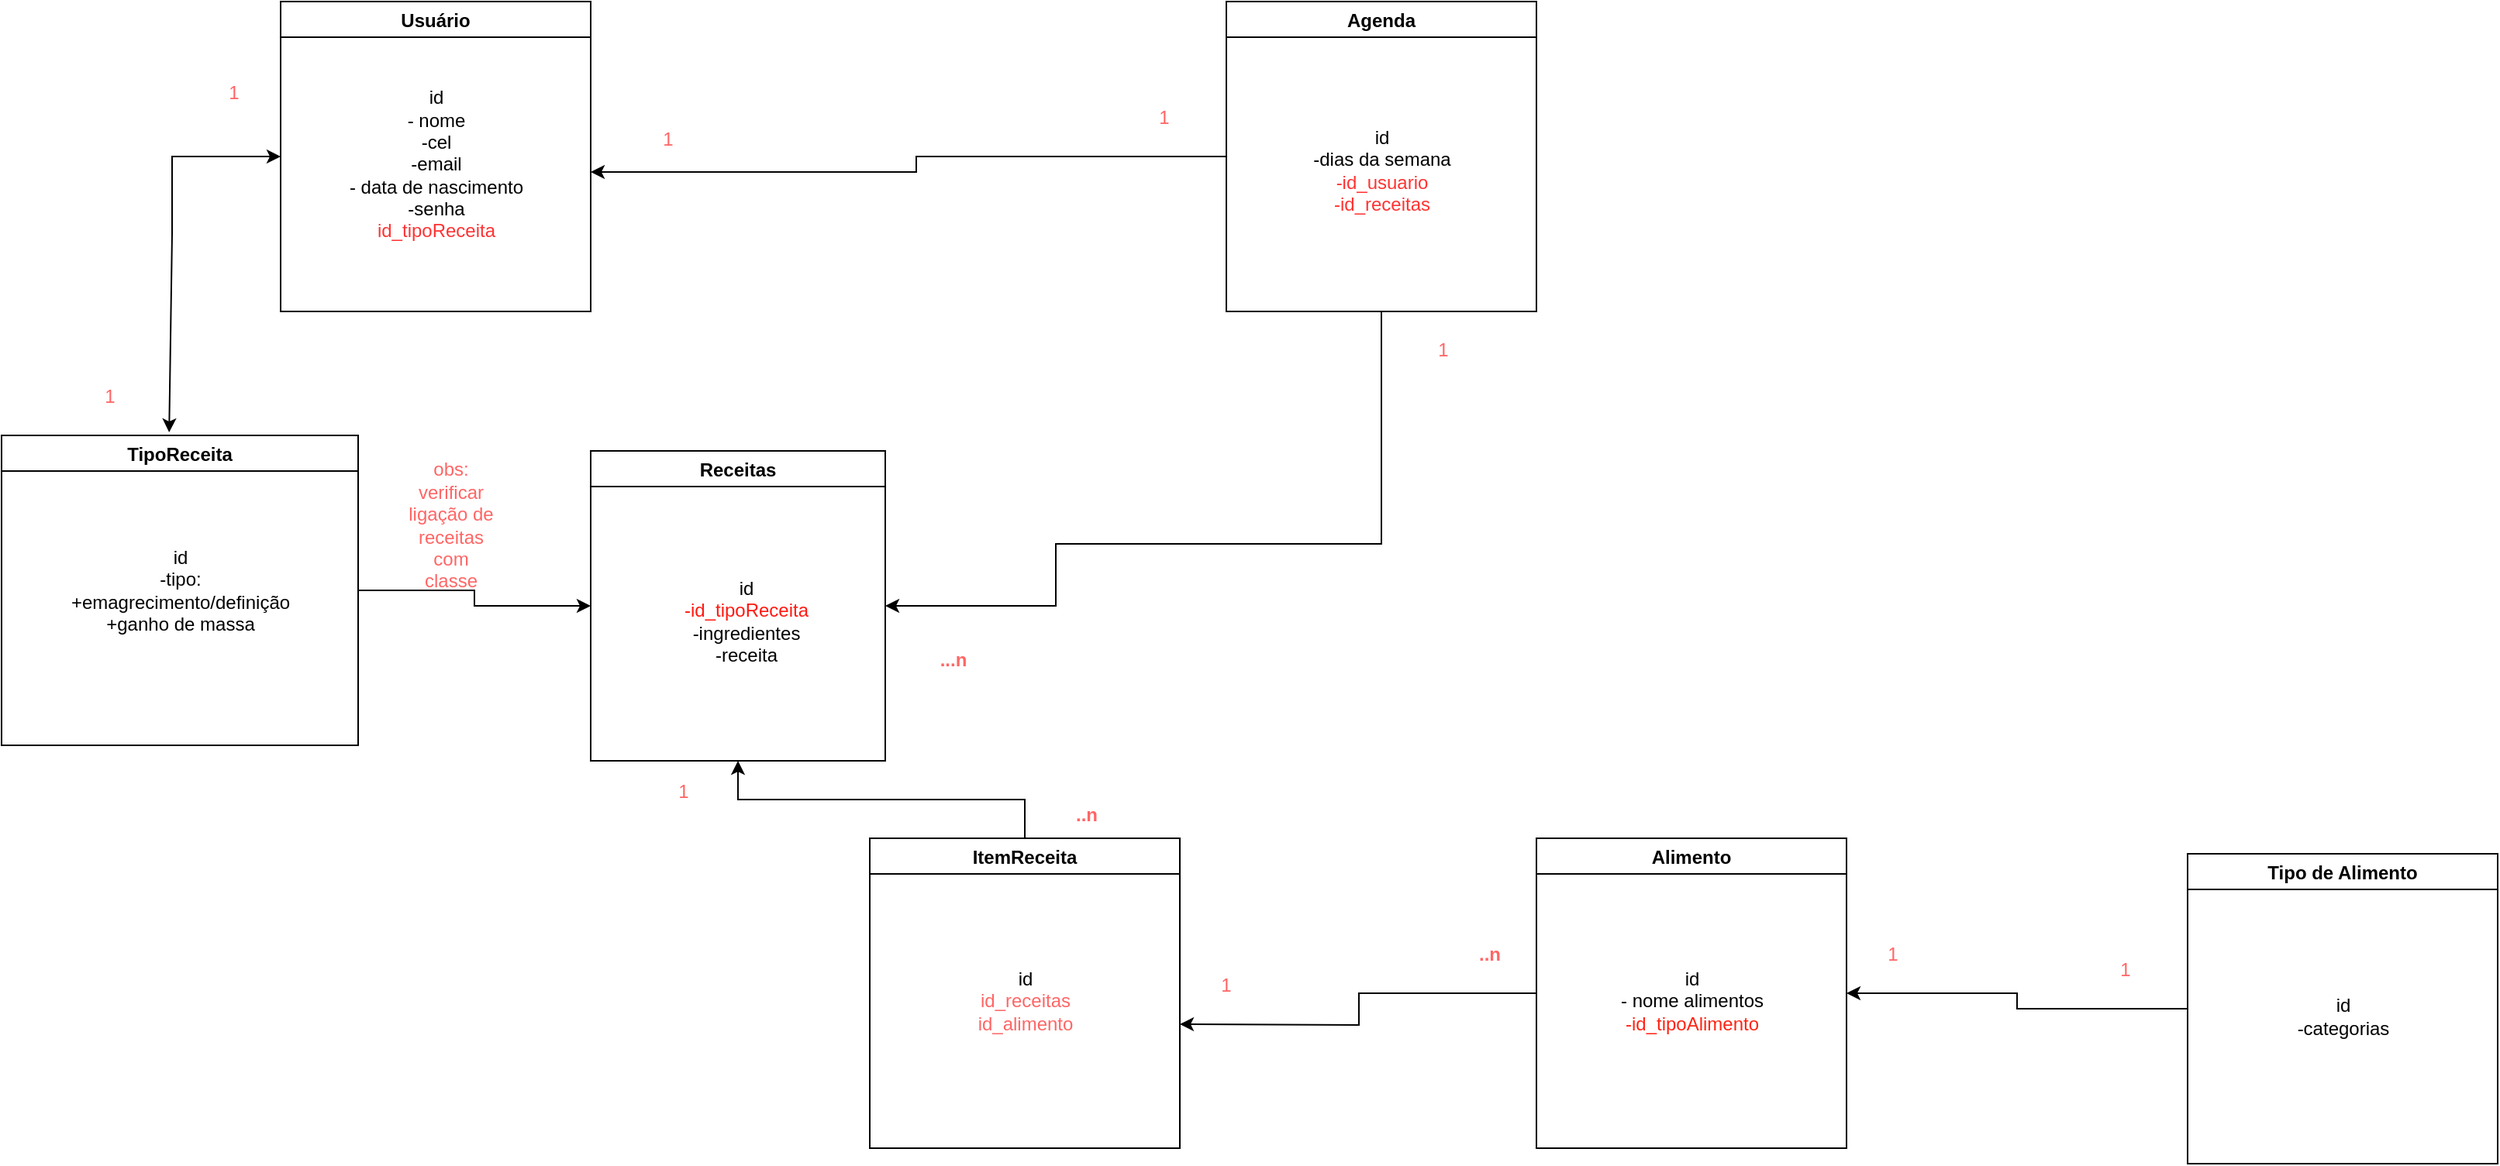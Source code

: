 <mxfile version="20.8.1" type="device"><diagram id="D7TlFocIKVH5g727k0Tv" name="Página-1"><mxGraphModel dx="2117" dy="587" grid="1" gridSize="10" guides="1" tooltips="1" connect="1" arrows="1" fold="1" page="1" pageScale="1" pageWidth="827" pageHeight="1169" math="0" shadow="0"><root><mxCell id="0"/><mxCell id="1" parent="0"/><mxCell id="6_ywHrAEWiwWeD_JIyDd-3" value="Usuário" style="swimlane;" parent="1" vertex="1"><mxGeometry x="10" y="90" width="200" height="200" as="geometry"/></mxCell><mxCell id="6_ywHrAEWiwWeD_JIyDd-18" value="id&lt;br&gt;- nome&lt;br&gt;-cel&lt;br&gt;-email&lt;br&gt;- data de nascimento&lt;br&gt;-senha&lt;br&gt;&lt;font color=&quot;#ff3333&quot;&gt;id_tipoReceita&lt;/font&gt;" style="text;html=1;align=center;verticalAlign=middle;resizable=0;points=[];autosize=1;strokeColor=none;fillColor=none;" parent="6_ywHrAEWiwWeD_JIyDd-3" vertex="1"><mxGeometry x="30" y="50" width="140" height="110" as="geometry"/></mxCell><mxCell id="nTeTr6HZC3SeChWBtJJ--24" style="edgeStyle=orthogonalEdgeStyle;rounded=0;orthogonalLoop=1;jettySize=auto;html=1;fontColor=#FF6666;" parent="1" source="6_ywHrAEWiwWeD_JIyDd-4" edge="1"><mxGeometry relative="1" as="geometry"><mxPoint x="590" y="750" as="targetPoint"/></mxGeometry></mxCell><mxCell id="6_ywHrAEWiwWeD_JIyDd-4" value="Alimento" style="swimlane;" parent="1" vertex="1"><mxGeometry x="820" y="630" width="200" height="200" as="geometry"/></mxCell><mxCell id="6_ywHrAEWiwWeD_JIyDd-21" value="id&lt;br&gt;- nome alimentos&lt;br&gt;&lt;font color=&quot;#ff2414&quot;&gt;-id_tipoAlimento&lt;/font&gt;" style="text;html=1;align=center;verticalAlign=middle;resizable=0;points=[];autosize=1;strokeColor=none;fillColor=none;" parent="6_ywHrAEWiwWeD_JIyDd-4" vertex="1"><mxGeometry x="40" y="75" width="120" height="60" as="geometry"/></mxCell><mxCell id="nTeTr6HZC3SeChWBtJJ--11" style="edgeStyle=orthogonalEdgeStyle;rounded=0;orthogonalLoop=1;jettySize=auto;html=1;entryX=1;entryY=0.5;entryDx=0;entryDy=0;fontColor=#FF6666;" parent="1" source="6_ywHrAEWiwWeD_JIyDd-5" target="6_ywHrAEWiwWeD_JIyDd-4" edge="1"><mxGeometry relative="1" as="geometry"/></mxCell><mxCell id="6_ywHrAEWiwWeD_JIyDd-5" value="Tipo de Alimento" style="swimlane;" parent="1" vertex="1"><mxGeometry x="1240" y="640" width="200" height="200" as="geometry"/></mxCell><mxCell id="6_ywHrAEWiwWeD_JIyDd-22" value="id&lt;br&gt;-categorias" style="text;html=1;align=center;verticalAlign=middle;resizable=0;points=[];autosize=1;strokeColor=none;fillColor=none;" parent="6_ywHrAEWiwWeD_JIyDd-5" vertex="1"><mxGeometry x="60" y="85" width="80" height="40" as="geometry"/></mxCell><mxCell id="6_ywHrAEWiwWeD_JIyDd-6" value="Receitas" style="swimlane;" parent="1" vertex="1"><mxGeometry x="210" y="380" width="190" height="200" as="geometry"/></mxCell><mxCell id="6_ywHrAEWiwWeD_JIyDd-23" value="id&lt;br&gt;&lt;font color=&quot;#ff1a12&quot;&gt;-id_tipoReceita&lt;/font&gt;&lt;br&gt;-ingredientes&lt;br&gt;-receita" style="text;html=1;align=center;verticalAlign=middle;resizable=0;points=[];autosize=1;strokeColor=none;fillColor=none;rotation=0;" parent="6_ywHrAEWiwWeD_JIyDd-6" vertex="1"><mxGeometry x="50" y="75" width="100" height="70" as="geometry"/></mxCell><mxCell id="nTeTr6HZC3SeChWBtJJ--1" style="edgeStyle=orthogonalEdgeStyle;rounded=0;orthogonalLoop=1;jettySize=auto;html=1;entryX=0;entryY=0.5;entryDx=0;entryDy=0;" parent="1" source="6_ywHrAEWiwWeD_JIyDd-7" target="6_ywHrAEWiwWeD_JIyDd-6" edge="1"><mxGeometry relative="1" as="geometry"/></mxCell><mxCell id="6_ywHrAEWiwWeD_JIyDd-7" value="TipoReceita" style="swimlane;" parent="1" vertex="1"><mxGeometry x="-170" y="370" width="230" height="200" as="geometry"/></mxCell><mxCell id="6_ywHrAEWiwWeD_JIyDd-20" value="id&lt;br&gt;-tipo:&lt;br&gt;+emagrecimento/definição&lt;br&gt;+ganho de massa" style="text;html=1;align=center;verticalAlign=middle;resizable=0;points=[];autosize=1;strokeColor=none;fillColor=none;" parent="6_ywHrAEWiwWeD_JIyDd-7" vertex="1"><mxGeometry x="35" y="65" width="160" height="70" as="geometry"/></mxCell><mxCell id="6_ywHrAEWiwWeD_JIyDd-16" value="" style="endArrow=classic;startArrow=classic;html=1;rounded=0;exitX=0.47;exitY=-0.01;exitDx=0;exitDy=0;exitPerimeter=0;entryX=0;entryY=0.5;entryDx=0;entryDy=0;" parent="1" source="6_ywHrAEWiwWeD_JIyDd-7" target="6_ywHrAEWiwWeD_JIyDd-3" edge="1"><mxGeometry width="50" height="50" relative="1" as="geometry"><mxPoint x="-60" y="350" as="sourcePoint"/><mxPoint x="60" y="210" as="targetPoint"/><Array as="points"><mxPoint x="-60" y="240"/><mxPoint x="-60" y="190"/><mxPoint x="-30" y="190"/></Array></mxGeometry></mxCell><mxCell id="nTeTr6HZC3SeChWBtJJ--12" style="edgeStyle=orthogonalEdgeStyle;rounded=0;orthogonalLoop=1;jettySize=auto;html=1;fontColor=#FF6666;" parent="1" source="d7v8gahmsihjQqHvH5PN-1" edge="1"><mxGeometry relative="1" as="geometry"><mxPoint x="210" y="200" as="targetPoint"/><Array as="points"><mxPoint x="420" y="190"/><mxPoint x="420" y="200"/></Array></mxGeometry></mxCell><mxCell id="nTeTr6HZC3SeChWBtJJ--13" style="edgeStyle=orthogonalEdgeStyle;rounded=0;orthogonalLoop=1;jettySize=auto;html=1;entryX=1;entryY=0.5;entryDx=0;entryDy=0;fontColor=#FF6666;" parent="1" source="d7v8gahmsihjQqHvH5PN-1" target="6_ywHrAEWiwWeD_JIyDd-6" edge="1"><mxGeometry relative="1" as="geometry"><Array as="points"><mxPoint x="720" y="440"/><mxPoint x="510" y="440"/><mxPoint x="510" y="480"/></Array></mxGeometry></mxCell><mxCell id="d7v8gahmsihjQqHvH5PN-1" value="Agenda" style="swimlane;" parent="1" vertex="1"><mxGeometry x="620" y="90" width="200" height="200" as="geometry"/></mxCell><mxCell id="d7v8gahmsihjQqHvH5PN-2" value="id&lt;br&gt;-dias da semana&lt;br&gt;&lt;font color=&quot;#ff3333&quot;&gt;-id_usuario&lt;br&gt;-id_receitas&lt;/font&gt;" style="text;html=1;align=center;verticalAlign=middle;resizable=0;points=[];autosize=1;strokeColor=none;fillColor=none;rotation=0;" parent="d7v8gahmsihjQqHvH5PN-1" vertex="1"><mxGeometry x="45" y="74" width="110" height="70" as="geometry"/></mxCell><mxCell id="nTeTr6HZC3SeChWBtJJ--3" value="&lt;font color=&quot;#ff6666&quot;&gt;obs: verificar ligação de receitas com classe&lt;/font&gt;" style="text;html=1;strokeColor=none;fillColor=none;align=center;verticalAlign=middle;whiteSpace=wrap;rounded=0;" parent="1" vertex="1"><mxGeometry x="90" y="413" width="60" height="30" as="geometry"/></mxCell><mxCell id="nTeTr6HZC3SeChWBtJJ--8" style="edgeStyle=orthogonalEdgeStyle;rounded=0;orthogonalLoop=1;jettySize=auto;html=1;entryX=0.5;entryY=1;entryDx=0;entryDy=0;fontColor=#FF6666;" parent="1" source="nTeTr6HZC3SeChWBtJJ--6" target="6_ywHrAEWiwWeD_JIyDd-6" edge="1"><mxGeometry relative="1" as="geometry"/></mxCell><mxCell id="nTeTr6HZC3SeChWBtJJ--6" value="ItemReceita" style="swimlane;" parent="1" vertex="1"><mxGeometry x="390" y="630" width="200" height="200" as="geometry"/></mxCell><mxCell id="nTeTr6HZC3SeChWBtJJ--7" value="id&lt;br&gt;&lt;font color=&quot;#ff6666&quot;&gt;id_receitas&lt;br&gt;id_alimento&lt;/font&gt;" style="text;html=1;align=center;verticalAlign=middle;resizable=0;points=[];autosize=1;strokeColor=none;fillColor=none;" parent="nTeTr6HZC3SeChWBtJJ--6" vertex="1"><mxGeometry x="60" y="75" width="80" height="60" as="geometry"/></mxCell><mxCell id="nTeTr6HZC3SeChWBtJJ--14" value="1" style="text;html=1;strokeColor=none;fillColor=none;align=center;verticalAlign=middle;whiteSpace=wrap;rounded=0;fontColor=#FF6666;" parent="1" vertex="1"><mxGeometry x="230" y="164" width="60" height="30" as="geometry"/></mxCell><mxCell id="nTeTr6HZC3SeChWBtJJ--15" value="1" style="text;html=1;strokeColor=none;fillColor=none;align=center;verticalAlign=middle;whiteSpace=wrap;rounded=0;fontColor=#FF6666;" parent="1" vertex="1"><mxGeometry x="550" y="150" width="60" height="30" as="geometry"/></mxCell><mxCell id="nTeTr6HZC3SeChWBtJJ--16" value="1" style="text;html=1;strokeColor=none;fillColor=none;align=center;verticalAlign=middle;whiteSpace=wrap;rounded=0;fontColor=#FF6666;" parent="1" vertex="1"><mxGeometry x="-50" y="134" width="60" height="30" as="geometry"/></mxCell><mxCell id="nTeTr6HZC3SeChWBtJJ--17" value="1" style="text;html=1;strokeColor=none;fillColor=none;align=center;verticalAlign=middle;whiteSpace=wrap;rounded=0;fontColor=#FF6666;" parent="1" vertex="1"><mxGeometry x="-130" y="330" width="60" height="30" as="geometry"/></mxCell><mxCell id="nTeTr6HZC3SeChWBtJJ--18" value="1" style="text;html=1;strokeColor=none;fillColor=none;align=center;verticalAlign=middle;whiteSpace=wrap;rounded=0;fontColor=#FF6666;" parent="1" vertex="1"><mxGeometry x="730" y="300" width="60" height="30" as="geometry"/></mxCell><mxCell id="nTeTr6HZC3SeChWBtJJ--19" value="&lt;b&gt;...n&lt;/b&gt;" style="text;html=1;strokeColor=none;fillColor=none;align=center;verticalAlign=middle;whiteSpace=wrap;rounded=0;fontColor=#FF6666;" parent="1" vertex="1"><mxGeometry x="414" y="500" width="60" height="30" as="geometry"/></mxCell><mxCell id="nTeTr6HZC3SeChWBtJJ--22" value="1" style="text;html=1;strokeColor=none;fillColor=none;align=center;verticalAlign=middle;whiteSpace=wrap;rounded=0;fontColor=#FF6666;" parent="1" vertex="1"><mxGeometry x="240" y="585" width="60" height="30" as="geometry"/></mxCell><mxCell id="nTeTr6HZC3SeChWBtJJ--23" value="&lt;b&gt;..n&lt;/b&gt;" style="text;html=1;strokeColor=none;fillColor=none;align=center;verticalAlign=middle;whiteSpace=wrap;rounded=0;fontColor=#FF6666;" parent="1" vertex="1"><mxGeometry x="500" y="600" width="60" height="30" as="geometry"/></mxCell><mxCell id="nTeTr6HZC3SeChWBtJJ--25" value="1" style="text;html=1;strokeColor=none;fillColor=none;align=center;verticalAlign=middle;whiteSpace=wrap;rounded=0;fontColor=#FF6666;" parent="1" vertex="1"><mxGeometry x="590" y="710" width="60" height="30" as="geometry"/></mxCell><mxCell id="nTeTr6HZC3SeChWBtJJ--26" value="&lt;b&gt;..n&lt;/b&gt;" style="text;html=1;strokeColor=none;fillColor=none;align=center;verticalAlign=middle;whiteSpace=wrap;rounded=0;fontColor=#FF6666;" parent="1" vertex="1"><mxGeometry x="760" y="690" width="60" height="30" as="geometry"/></mxCell><mxCell id="nTeTr6HZC3SeChWBtJJ--28" value="1" style="text;html=1;strokeColor=none;fillColor=none;align=center;verticalAlign=middle;whiteSpace=wrap;rounded=0;fontColor=#FF6666;" parent="1" vertex="1"><mxGeometry x="1020" y="690" width="60" height="30" as="geometry"/></mxCell><mxCell id="nTeTr6HZC3SeChWBtJJ--29" value="1" style="text;html=1;strokeColor=none;fillColor=none;align=center;verticalAlign=middle;whiteSpace=wrap;rounded=0;fontColor=#FF6666;" parent="1" vertex="1"><mxGeometry x="1170" y="700" width="60" height="30" as="geometry"/></mxCell></root></mxGraphModel></diagram></mxfile>